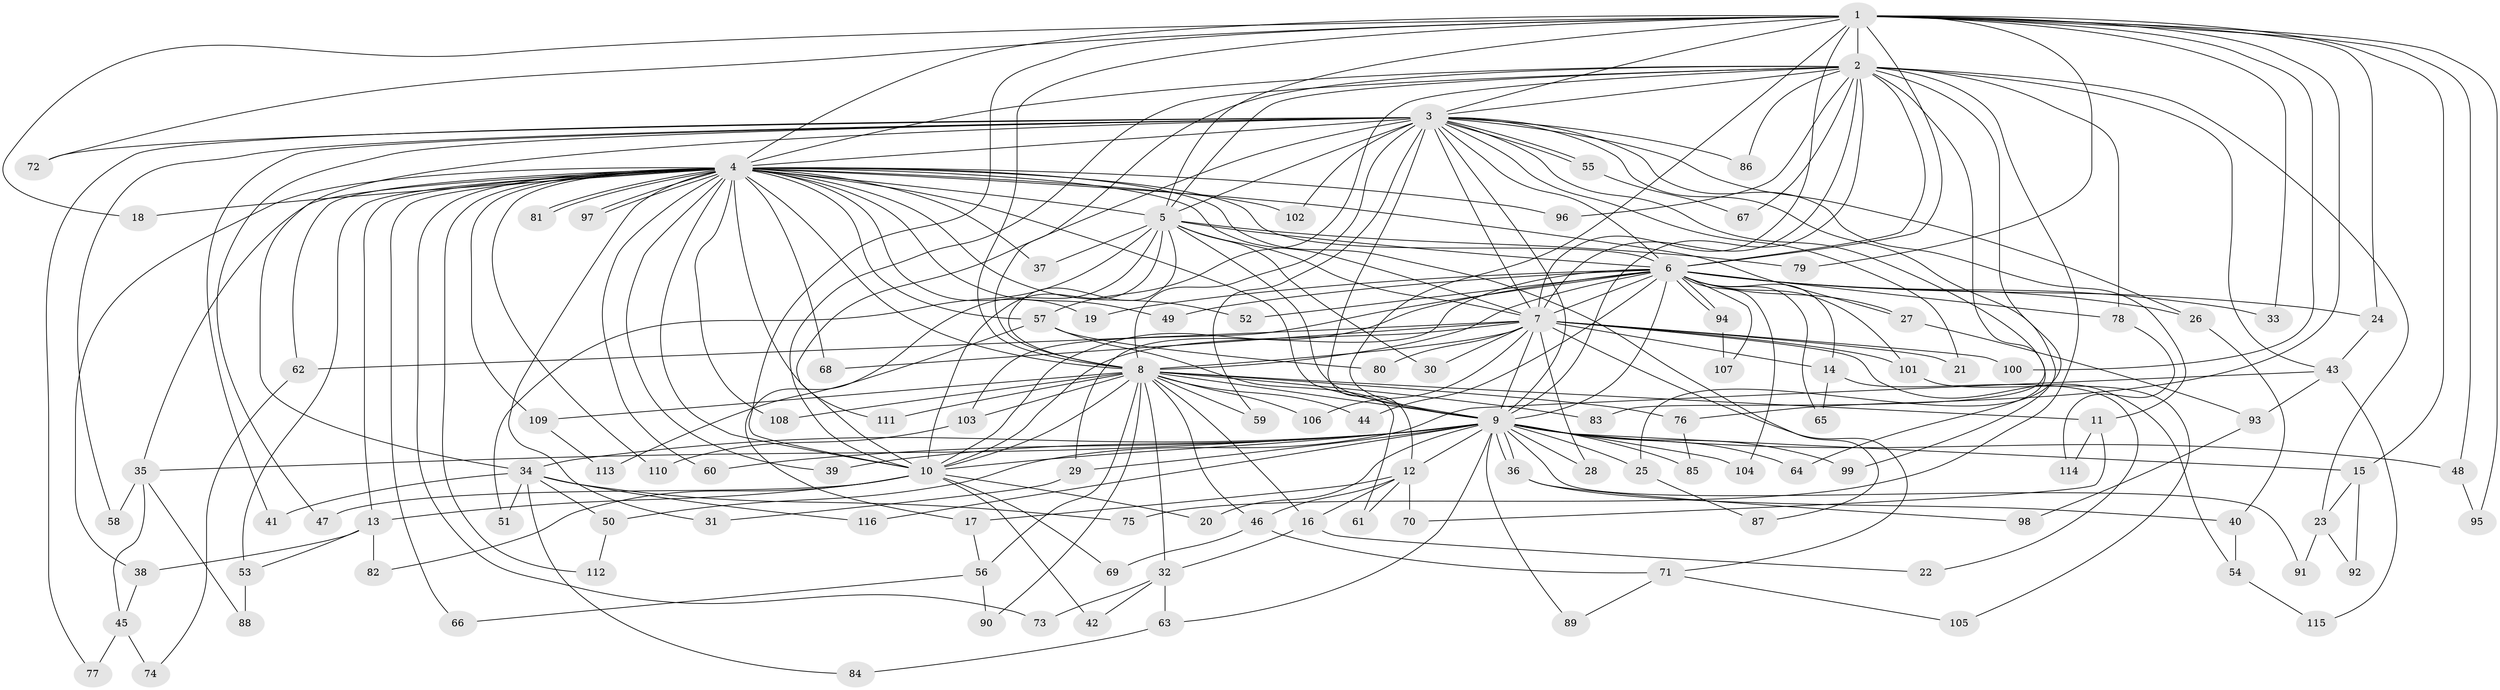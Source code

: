 // coarse degree distribution, {16: 0.011494252873563218, 19: 0.011494252873563218, 28: 0.011494252873563218, 32: 0.011494252873563218, 11: 0.011494252873563218, 23: 0.011494252873563218, 31: 0.011494252873563218, 25: 0.011494252873563218, 4: 0.06896551724137931, 9: 0.011494252873563218, 5: 0.034482758620689655, 3: 0.25287356321839083, 2: 0.4942528735632184, 7: 0.011494252873563218, 6: 0.011494252873563218, 1: 0.022988505747126436}
// Generated by graph-tools (version 1.1) at 2025/23/03/03/25 07:23:41]
// undirected, 116 vertices, 257 edges
graph export_dot {
graph [start="1"]
  node [color=gray90,style=filled];
  1;
  2;
  3;
  4;
  5;
  6;
  7;
  8;
  9;
  10;
  11;
  12;
  13;
  14;
  15;
  16;
  17;
  18;
  19;
  20;
  21;
  22;
  23;
  24;
  25;
  26;
  27;
  28;
  29;
  30;
  31;
  32;
  33;
  34;
  35;
  36;
  37;
  38;
  39;
  40;
  41;
  42;
  43;
  44;
  45;
  46;
  47;
  48;
  49;
  50;
  51;
  52;
  53;
  54;
  55;
  56;
  57;
  58;
  59;
  60;
  61;
  62;
  63;
  64;
  65;
  66;
  67;
  68;
  69;
  70;
  71;
  72;
  73;
  74;
  75;
  76;
  77;
  78;
  79;
  80;
  81;
  82;
  83;
  84;
  85;
  86;
  87;
  88;
  89;
  90;
  91;
  92;
  93;
  94;
  95;
  96;
  97;
  98;
  99;
  100;
  101;
  102;
  103;
  104;
  105;
  106;
  107;
  108;
  109;
  110;
  111;
  112;
  113;
  114;
  115;
  116;
  1 -- 2;
  1 -- 3;
  1 -- 4;
  1 -- 5;
  1 -- 6;
  1 -- 7;
  1 -- 8;
  1 -- 9;
  1 -- 10;
  1 -- 15;
  1 -- 18;
  1 -- 24;
  1 -- 33;
  1 -- 48;
  1 -- 72;
  1 -- 76;
  1 -- 79;
  1 -- 95;
  1 -- 100;
  2 -- 3;
  2 -- 4;
  2 -- 5;
  2 -- 6;
  2 -- 7;
  2 -- 8;
  2 -- 9;
  2 -- 10;
  2 -- 23;
  2 -- 25;
  2 -- 43;
  2 -- 57;
  2 -- 67;
  2 -- 75;
  2 -- 78;
  2 -- 83;
  2 -- 86;
  2 -- 96;
  3 -- 4;
  3 -- 5;
  3 -- 6;
  3 -- 7;
  3 -- 8;
  3 -- 9;
  3 -- 10;
  3 -- 11;
  3 -- 12;
  3 -- 21;
  3 -- 26;
  3 -- 34;
  3 -- 41;
  3 -- 47;
  3 -- 55;
  3 -- 55;
  3 -- 58;
  3 -- 59;
  3 -- 64;
  3 -- 72;
  3 -- 77;
  3 -- 86;
  3 -- 99;
  3 -- 102;
  4 -- 5;
  4 -- 6;
  4 -- 7;
  4 -- 8;
  4 -- 9;
  4 -- 10;
  4 -- 13;
  4 -- 18;
  4 -- 19;
  4 -- 27;
  4 -- 31;
  4 -- 35;
  4 -- 37;
  4 -- 38;
  4 -- 39;
  4 -- 49;
  4 -- 52;
  4 -- 53;
  4 -- 57;
  4 -- 60;
  4 -- 62;
  4 -- 66;
  4 -- 68;
  4 -- 73;
  4 -- 81;
  4 -- 81;
  4 -- 87;
  4 -- 96;
  4 -- 97;
  4 -- 97;
  4 -- 102;
  4 -- 108;
  4 -- 109;
  4 -- 110;
  4 -- 111;
  4 -- 112;
  5 -- 6;
  5 -- 7;
  5 -- 8;
  5 -- 9;
  5 -- 10;
  5 -- 17;
  5 -- 30;
  5 -- 37;
  5 -- 51;
  5 -- 79;
  6 -- 7;
  6 -- 8;
  6 -- 9;
  6 -- 10;
  6 -- 14;
  6 -- 19;
  6 -- 24;
  6 -- 26;
  6 -- 27;
  6 -- 29;
  6 -- 33;
  6 -- 44;
  6 -- 49;
  6 -- 52;
  6 -- 65;
  6 -- 78;
  6 -- 94;
  6 -- 94;
  6 -- 101;
  6 -- 103;
  6 -- 104;
  6 -- 107;
  7 -- 8;
  7 -- 9;
  7 -- 10;
  7 -- 14;
  7 -- 21;
  7 -- 28;
  7 -- 30;
  7 -- 54;
  7 -- 62;
  7 -- 68;
  7 -- 71;
  7 -- 80;
  7 -- 100;
  7 -- 101;
  7 -- 106;
  8 -- 9;
  8 -- 10;
  8 -- 11;
  8 -- 16;
  8 -- 32;
  8 -- 44;
  8 -- 46;
  8 -- 56;
  8 -- 59;
  8 -- 76;
  8 -- 83;
  8 -- 90;
  8 -- 103;
  8 -- 106;
  8 -- 108;
  8 -- 109;
  8 -- 111;
  9 -- 10;
  9 -- 12;
  9 -- 15;
  9 -- 20;
  9 -- 25;
  9 -- 28;
  9 -- 29;
  9 -- 34;
  9 -- 35;
  9 -- 36;
  9 -- 36;
  9 -- 39;
  9 -- 48;
  9 -- 60;
  9 -- 63;
  9 -- 64;
  9 -- 85;
  9 -- 89;
  9 -- 91;
  9 -- 99;
  9 -- 104;
  9 -- 116;
  10 -- 13;
  10 -- 20;
  10 -- 42;
  10 -- 47;
  10 -- 69;
  10 -- 82;
  11 -- 70;
  11 -- 114;
  12 -- 16;
  12 -- 17;
  12 -- 46;
  12 -- 61;
  12 -- 70;
  13 -- 38;
  13 -- 53;
  13 -- 82;
  14 -- 22;
  14 -- 65;
  15 -- 23;
  15 -- 92;
  16 -- 22;
  16 -- 32;
  17 -- 56;
  23 -- 91;
  23 -- 92;
  24 -- 43;
  25 -- 87;
  26 -- 40;
  27 -- 93;
  29 -- 31;
  32 -- 42;
  32 -- 63;
  32 -- 73;
  34 -- 41;
  34 -- 50;
  34 -- 51;
  34 -- 75;
  34 -- 84;
  34 -- 116;
  35 -- 45;
  35 -- 58;
  35 -- 88;
  36 -- 40;
  36 -- 98;
  38 -- 45;
  40 -- 54;
  43 -- 50;
  43 -- 93;
  43 -- 115;
  45 -- 74;
  45 -- 77;
  46 -- 69;
  46 -- 71;
  48 -- 95;
  50 -- 112;
  53 -- 88;
  54 -- 115;
  55 -- 67;
  56 -- 66;
  56 -- 90;
  57 -- 61;
  57 -- 80;
  57 -- 113;
  62 -- 74;
  63 -- 84;
  71 -- 89;
  71 -- 105;
  76 -- 85;
  78 -- 114;
  93 -- 98;
  94 -- 107;
  101 -- 105;
  103 -- 110;
  109 -- 113;
}
